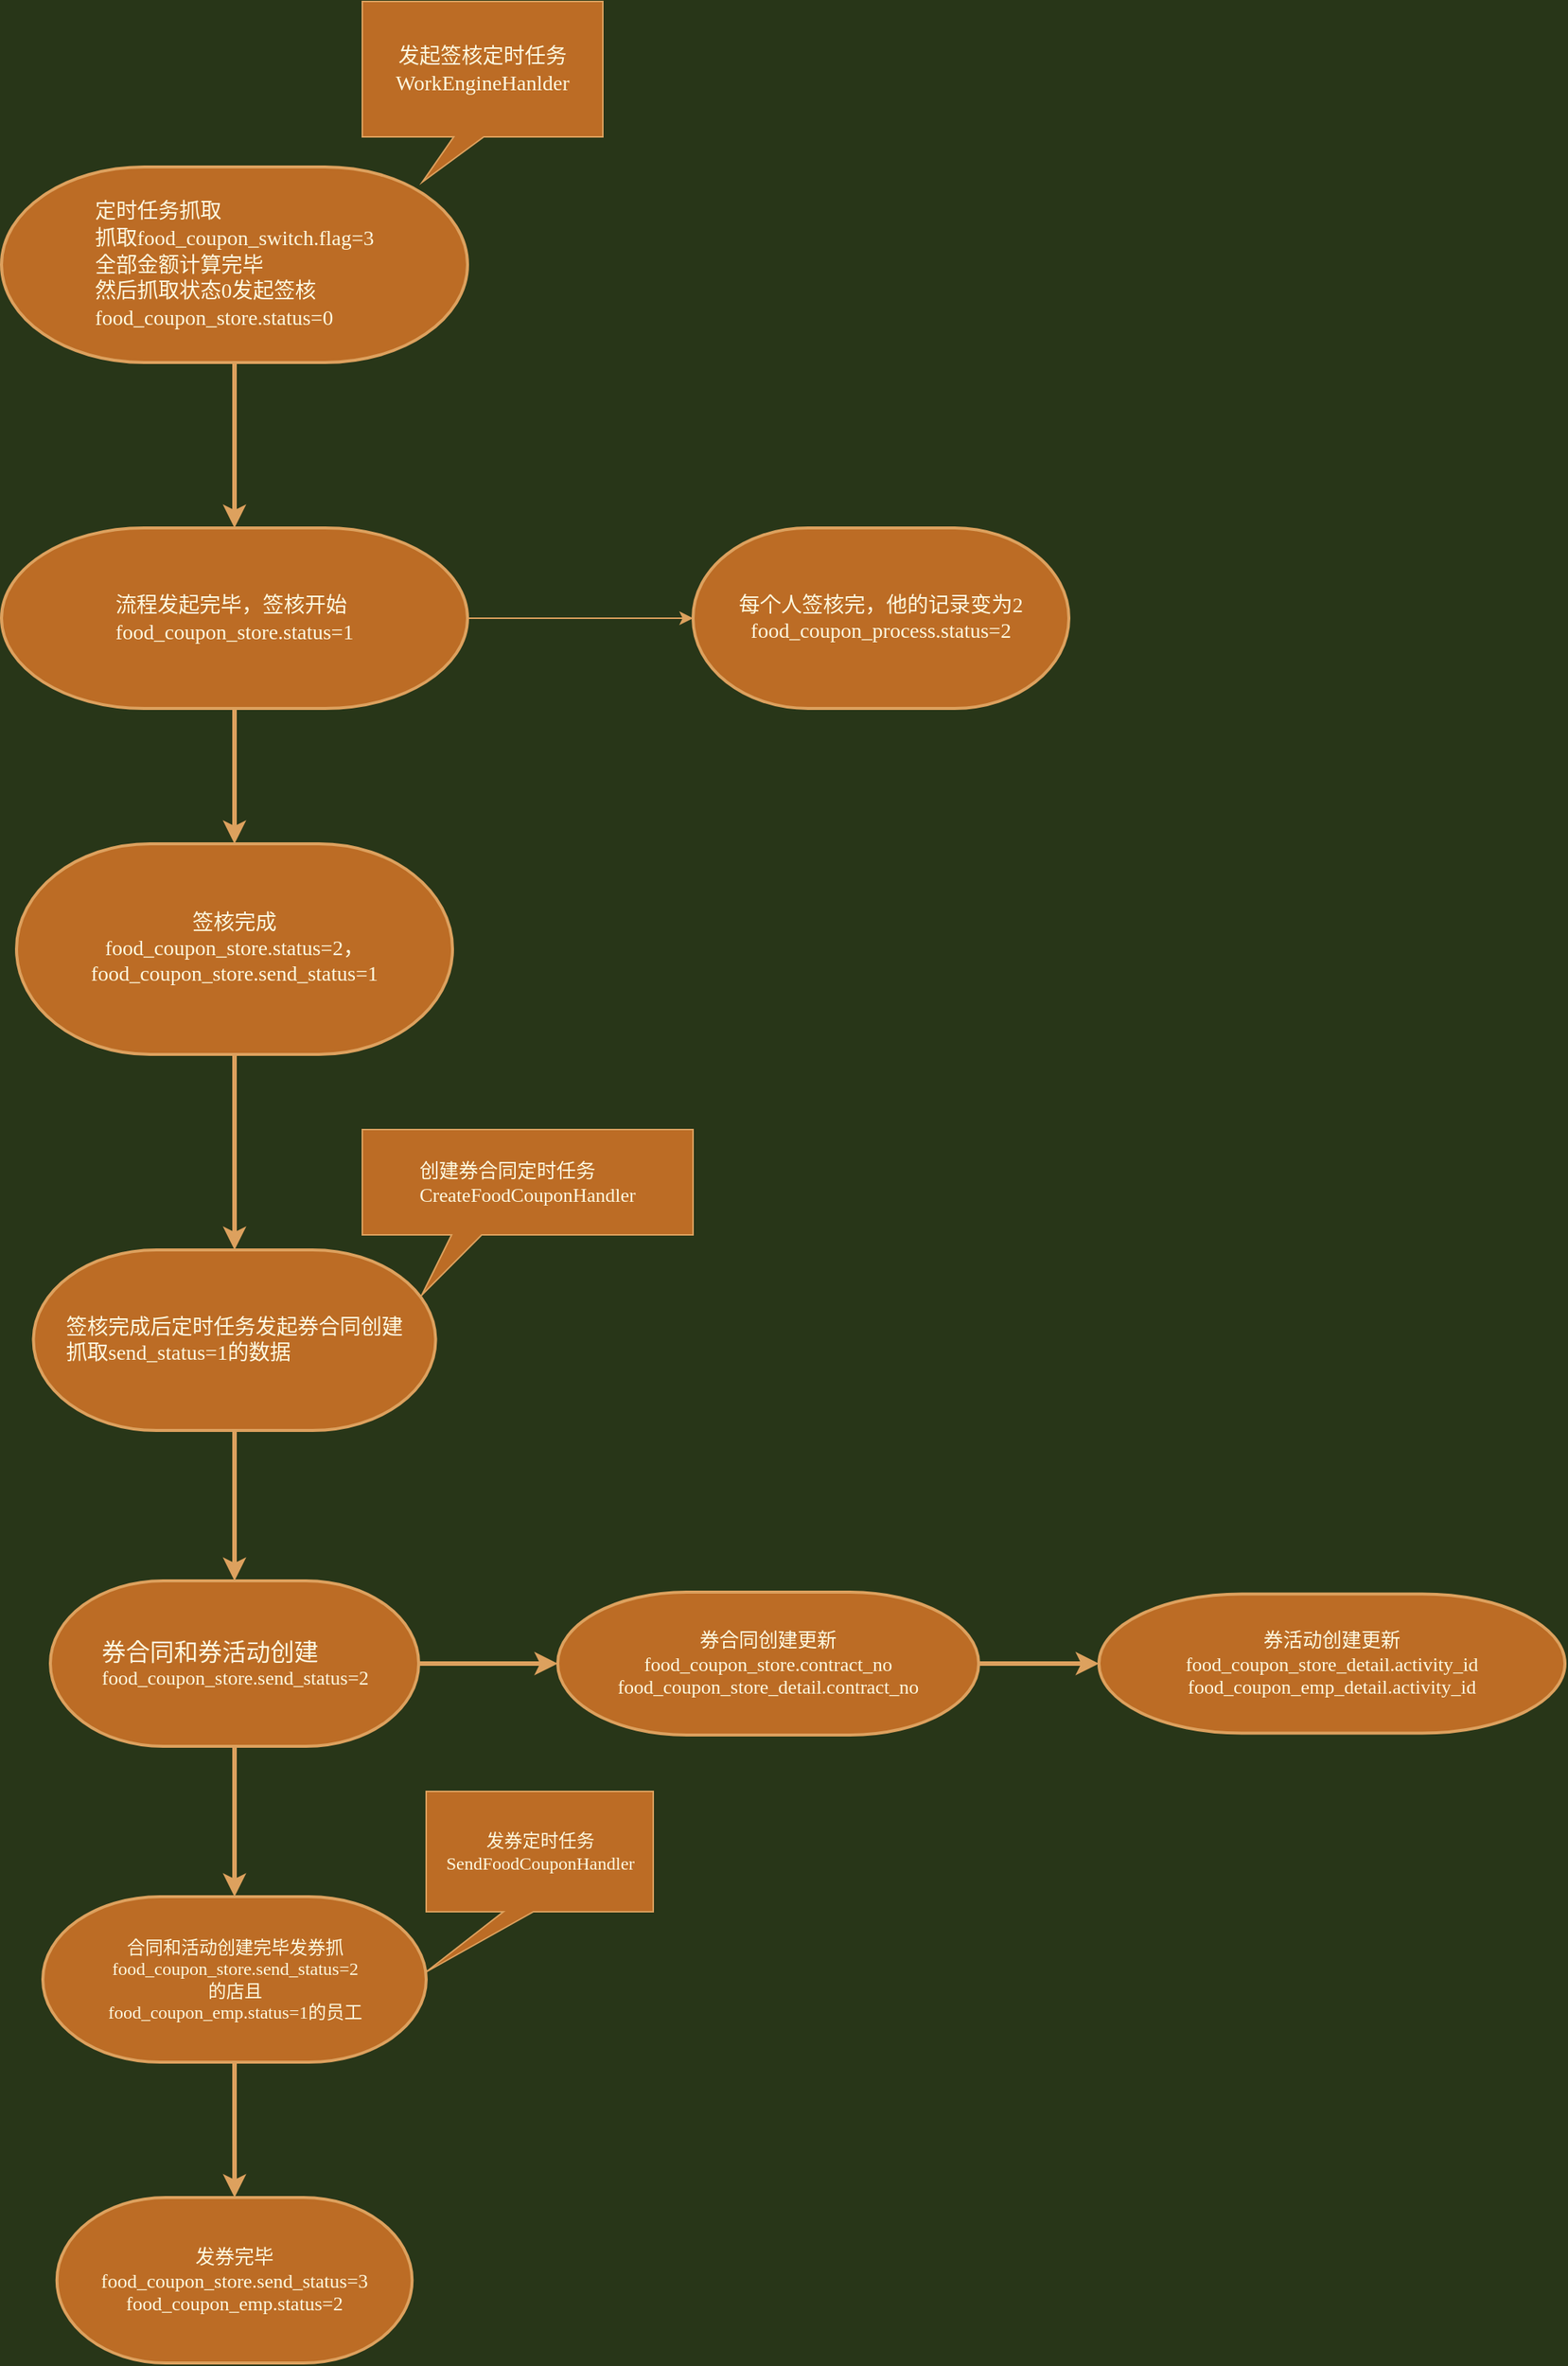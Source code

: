 <mxfile version="20.1.1" type="github">
  <diagram id="VmMP7uIes0QCA4hrSMzo" name="第 1 页">
    <mxGraphModel dx="1391" dy="778" grid="1" gridSize="10" guides="1" tooltips="1" connect="1" arrows="1" fold="1" page="1" pageScale="1" pageWidth="827" pageHeight="1169" background="#283618" math="0" shadow="0">
      <root>
        <mxCell id="0" />
        <mxCell id="1" parent="0" />
        <mxCell id="vZANhmKthYRX99wkf_Cz-3" style="edgeStyle=orthogonalEdgeStyle;rounded=0;orthogonalLoop=1;jettySize=auto;html=1;exitX=0.5;exitY=1;exitDx=0;exitDy=0;exitPerimeter=0;entryX=0.5;entryY=0;entryDx=0;entryDy=0;entryPerimeter=0;strokeColor=#DDA15E;fontColor=#FEFAE0;strokeWidth=3;labelBackgroundColor=#283618;" edge="1" parent="1" source="vZANhmKthYRX99wkf_Cz-1" target="vZANhmKthYRX99wkf_Cz-2">
          <mxGeometry relative="1" as="geometry" />
        </mxCell>
        <mxCell id="vZANhmKthYRX99wkf_Cz-1" value="&lt;div style=&quot;text-align: start; font-size: 14px;&quot; class=&quot;mind-clipboard&quot;&gt;&lt;font face=&quot;Verdana&quot; style=&quot;font-size: 14px;&quot;&gt;定时任务抓取&lt;br&gt;抓取food_coupon_switch.flag=3&lt;/font&gt;&lt;div style=&quot;&quot;&gt;&lt;font style=&quot;font-size: 14px;&quot; face=&quot;Verdana&quot;&gt;全部金额计算完毕&lt;/font&gt;&lt;div style=&quot;&quot;&gt;&lt;font style=&quot;font-size: 14px;&quot; face=&quot;Verdana&quot;&gt;然后抓取状态0发起签核&lt;br&gt;food_coupon_store.status=0&lt;/font&gt;&lt;/div&gt;&lt;/div&gt;&lt;/div&gt;" style="strokeWidth=2;html=1;shape=mxgraph.flowchart.terminator;whiteSpace=wrap;fillColor=#BC6C25;strokeColor=#DDA15E;fontColor=#FEFAE0;" vertex="1" parent="1">
          <mxGeometry x="110" y="170" width="310" height="130" as="geometry" />
        </mxCell>
        <mxCell id="vZANhmKthYRX99wkf_Cz-7" style="edgeStyle=orthogonalEdgeStyle;rounded=0;orthogonalLoop=1;jettySize=auto;html=1;entryX=0.5;entryY=0;entryDx=0;entryDy=0;entryPerimeter=0;fontFamily=Verdana;fontSize=12;strokeColor=#DDA15E;fontColor=#FEFAE0;strokeWidth=3;labelBackgroundColor=#283618;" edge="1" parent="1" source="vZANhmKthYRX99wkf_Cz-2" target="vZANhmKthYRX99wkf_Cz-6">
          <mxGeometry relative="1" as="geometry" />
        </mxCell>
        <mxCell id="vZANhmKthYRX99wkf_Cz-9" style="edgeStyle=orthogonalEdgeStyle;rounded=0;orthogonalLoop=1;jettySize=auto;html=1;fontFamily=Verdana;fontSize=12;strokeColor=#DDA15E;fontColor=#FEFAE0;labelBackgroundColor=#283618;" edge="1" parent="1" source="vZANhmKthYRX99wkf_Cz-2" target="vZANhmKthYRX99wkf_Cz-8">
          <mxGeometry relative="1" as="geometry" />
        </mxCell>
        <mxCell id="vZANhmKthYRX99wkf_Cz-2" value="&lt;div style=&quot;font-size: 14px; text-align: start;&quot; class=&quot;mind-clipboard&quot;&gt;&lt;font style=&quot;font-size: 14px;&quot; face=&quot;Verdana&quot;&gt;流程发起完毕，签核开始&lt;br&gt;food_coupon_store.status=1&lt;/font&gt;&lt;/div&gt;" style="strokeWidth=2;html=1;shape=mxgraph.flowchart.terminator;whiteSpace=wrap;fillColor=#BC6C25;strokeColor=#DDA15E;fontColor=#FEFAE0;" vertex="1" parent="1">
          <mxGeometry x="110" y="410" width="310" height="120" as="geometry" />
        </mxCell>
        <mxCell id="vZANhmKthYRX99wkf_Cz-4" value="&lt;p style=&quot;font-size: 14px;&quot;&gt;&lt;font face=&quot;宋体&quot; style=&quot;font-size: 14px;&quot;&gt;发起签核定时任务&lt;br&gt;&lt;/font&gt;&lt;font style=&quot;font-size: 14px;&quot; face=&quot;宋体&quot;&gt;WorkEngineHanlder&lt;/font&gt;&lt;/p&gt;" style="shape=callout;whiteSpace=wrap;html=1;perimeter=calloutPerimeter;fontSize=12;position2=0.25;size=30;position=0.38;fillColor=#BC6C25;strokeColor=#DDA15E;fontColor=#FEFAE0;" vertex="1" parent="1">
          <mxGeometry x="350" y="60" width="160" height="120" as="geometry" />
        </mxCell>
        <mxCell id="vZANhmKthYRX99wkf_Cz-11" style="edgeStyle=orthogonalEdgeStyle;rounded=0;orthogonalLoop=1;jettySize=auto;html=1;fontFamily=Verdana;fontSize=14;strokeColor=#DDA15E;fontColor=#FEFAE0;strokeWidth=3;labelBackgroundColor=#283618;" edge="1" parent="1" source="vZANhmKthYRX99wkf_Cz-6" target="vZANhmKthYRX99wkf_Cz-10">
          <mxGeometry relative="1" as="geometry" />
        </mxCell>
        <mxCell id="vZANhmKthYRX99wkf_Cz-6" value="&lt;div style=&quot;font-size: 14px;&quot; class=&quot;mind-clipboard&quot;&gt;&lt;div style=&quot;&quot;&gt;&lt;span style=&quot;background-color: initial;&quot;&gt;签核完成&lt;/span&gt;&lt;/div&gt;&lt;div style=&quot;&quot;&gt;&lt;font style=&quot;font-size: 14px;&quot;&gt;food_coupon_store.status=2，food_coupon_store.send_status=1&lt;/font&gt;&lt;/div&gt;&lt;/div&gt;" style="strokeWidth=2;html=1;shape=mxgraph.flowchart.terminator;whiteSpace=wrap;fontFamily=Verdana;fontSize=12;align=center;fillColor=#BC6C25;strokeColor=#DDA15E;fontColor=#FEFAE0;" vertex="1" parent="1">
          <mxGeometry x="120" y="620" width="290" height="140" as="geometry" />
        </mxCell>
        <mxCell id="vZANhmKthYRX99wkf_Cz-8" value="&lt;div style=&quot;font-size: 14px;&quot; class=&quot;mind-clipboard&quot;&gt;&lt;p&gt;每个人签核完，他的记录变为2&lt;br&gt;food_coupon_process.status=2&lt;/p&gt;&lt;/div&gt;" style="strokeWidth=2;html=1;shape=mxgraph.flowchart.terminator;whiteSpace=wrap;fontFamily=Verdana;fontSize=12;align=center;fillColor=#BC6C25;strokeColor=#DDA15E;fontColor=#FEFAE0;" vertex="1" parent="1">
          <mxGeometry x="570" y="410" width="250" height="120" as="geometry" />
        </mxCell>
        <mxCell id="vZANhmKthYRX99wkf_Cz-20" style="edgeStyle=orthogonalEdgeStyle;rounded=0;orthogonalLoop=1;jettySize=auto;html=1;exitX=0.5;exitY=1;exitDx=0;exitDy=0;exitPerimeter=0;entryX=0.5;entryY=0;entryDx=0;entryDy=0;entryPerimeter=0;fontFamily=Verdana;fontSize=13;strokeColor=#DDA15E;fontColor=#FEFAE0;strokeWidth=3;labelBackgroundColor=#283618;" edge="1" parent="1" source="vZANhmKthYRX99wkf_Cz-10" target="vZANhmKthYRX99wkf_Cz-13">
          <mxGeometry relative="1" as="geometry" />
        </mxCell>
        <mxCell id="vZANhmKthYRX99wkf_Cz-10" value="&lt;div style=&quot;text-align: start; font-size: 14px;&quot; class=&quot;mind-clipboard&quot;&gt;签核完成后定时任务发起券合同创建&lt;div&gt;抓取send_status=1的数据&lt;/div&gt;&lt;/div&gt;" style="strokeWidth=2;html=1;shape=mxgraph.flowchart.terminator;whiteSpace=wrap;fontFamily=Verdana;fontSize=12;fillColor=#BC6C25;strokeColor=#DDA15E;fontColor=#FEFAE0;" vertex="1" parent="1">
          <mxGeometry x="131.26" y="890" width="267.5" height="120" as="geometry" />
        </mxCell>
        <mxCell id="vZANhmKthYRX99wkf_Cz-12" value="&lt;div style=&quot;text-align: start; font-size: 13px;&quot; class=&quot;mind-clipboard&quot;&gt;创建券合同定时任务&lt;div&gt;CreateFoodCouponHandler&lt;br&gt;&lt;/div&gt;&lt;/div&gt;" style="shape=callout;whiteSpace=wrap;html=1;perimeter=calloutPerimeter;fontFamily=Verdana;fontSize=14;position2=0.18;size=40;position=0.27;fillColor=#BC6C25;strokeColor=#DDA15E;fontColor=#FEFAE0;" vertex="1" parent="1">
          <mxGeometry x="350" y="810" width="220" height="110" as="geometry" />
        </mxCell>
        <mxCell id="vZANhmKthYRX99wkf_Cz-21" style="edgeStyle=orthogonalEdgeStyle;rounded=0;orthogonalLoop=1;jettySize=auto;html=1;exitX=0.5;exitY=1;exitDx=0;exitDy=0;exitPerimeter=0;fontFamily=Verdana;fontSize=13;strokeColor=#DDA15E;fontColor=#FEFAE0;strokeWidth=3;labelBackgroundColor=#283618;" edge="1" parent="1" source="vZANhmKthYRX99wkf_Cz-13" target="vZANhmKthYRX99wkf_Cz-15">
          <mxGeometry relative="1" as="geometry" />
        </mxCell>
        <mxCell id="vZANhmKthYRX99wkf_Cz-27" style="edgeStyle=orthogonalEdgeStyle;rounded=0;orthogonalLoop=1;jettySize=auto;html=1;fontFamily=Verdana;fontSize=13;strokeColor=#DDA15E;fontColor=#FEFAE0;strokeWidth=3;labelBackgroundColor=#283618;" edge="1" parent="1" source="vZANhmKthYRX99wkf_Cz-13" target="vZANhmKthYRX99wkf_Cz-25">
          <mxGeometry relative="1" as="geometry" />
        </mxCell>
        <mxCell id="vZANhmKthYRX99wkf_Cz-13" value="&lt;div style=&quot;font-size: medium; text-align: start;&quot; class=&quot;mind-clipboard&quot;&gt;券合同和券活动创建&lt;div style=&quot;font-size: 13px;&quot;&gt;food_coupon_store.send_status=2&lt;/div&gt;&lt;/div&gt;" style="strokeWidth=2;html=1;shape=mxgraph.flowchart.terminator;whiteSpace=wrap;fontFamily=Verdana;fontSize=13;fillColor=#BC6C25;strokeColor=#DDA15E;fontColor=#FEFAE0;" vertex="1" parent="1">
          <mxGeometry x="142.51" y="1110" width="245" height="110" as="geometry" />
        </mxCell>
        <mxCell id="vZANhmKthYRX99wkf_Cz-22" style="edgeStyle=orthogonalEdgeStyle;rounded=0;orthogonalLoop=1;jettySize=auto;html=1;exitX=0.5;exitY=1;exitDx=0;exitDy=0;exitPerimeter=0;fontFamily=Verdana;fontSize=13;strokeColor=#DDA15E;fontColor=#FEFAE0;strokeWidth=3;labelBackgroundColor=#283618;" edge="1" parent="1" source="vZANhmKthYRX99wkf_Cz-15" target="vZANhmKthYRX99wkf_Cz-16">
          <mxGeometry relative="1" as="geometry" />
        </mxCell>
        <mxCell id="vZANhmKthYRX99wkf_Cz-15" value="&lt;div style=&quot;font-size: 12px;&quot; class=&quot;mind-clipboard&quot;&gt;合同和活动创建完毕发券抓food_coupon_store.send_status=2&lt;/div&gt;&lt;div style=&quot;font-size: 12px;&quot; class=&quot;mind-clipboard&quot;&gt;的店且&lt;/div&gt;&lt;div style=&quot;font-size: 12px;&quot; class=&quot;mind-clipboard&quot;&gt;&lt;span style=&quot;font-size: inherit;&quot;&gt;food_coupon_emp.status=1的员工&lt;/span&gt;&lt;/div&gt;" style="strokeWidth=2;html=1;shape=mxgraph.flowchart.terminator;whiteSpace=wrap;fontFamily=Verdana;fontSize=13;align=center;fillColor=#BC6C25;strokeColor=#DDA15E;fontColor=#FEFAE0;" vertex="1" parent="1">
          <mxGeometry x="137.5" y="1320" width="255" height="110" as="geometry" />
        </mxCell>
        <mxCell id="vZANhmKthYRX99wkf_Cz-16" value="&lt;div style=&quot;&quot; class=&quot;mind-clipboard&quot;&gt;&lt;div style=&quot;&quot;&gt;&lt;span style=&quot;background-color: initial;&quot;&gt;发券完毕&lt;/span&gt;&lt;/div&gt;&lt;div style=&quot;&quot;&gt;food_coupon_store.send_status=3&lt;/div&gt;&lt;div style=&quot;&quot;&gt;food_coupon_emp.status=2&lt;/div&gt;&lt;div style=&quot;font-size: medium; text-align: start;&quot;&gt;&lt;/div&gt;&lt;/div&gt;" style="strokeWidth=2;html=1;shape=mxgraph.flowchart.terminator;whiteSpace=wrap;fontFamily=Verdana;fontSize=13;fillColor=#BC6C25;strokeColor=#DDA15E;fontColor=#FEFAE0;" vertex="1" parent="1">
          <mxGeometry x="146.88" y="1520" width="236.25" height="110" as="geometry" />
        </mxCell>
        <mxCell id="vZANhmKthYRX99wkf_Cz-24" value="&lt;div style=&quot;font-size: 12px;&quot; class=&quot;mind-clipboard&quot;&gt;&lt;div style=&quot;&quot;&gt;&lt;span style=&quot;background-color: initial;&quot;&gt;发券定时任务&lt;/span&gt;&lt;/div&gt;&lt;div style=&quot;&quot;&gt;SendFoodCouponHandler&lt;br&gt;&lt;/div&gt;&lt;/div&gt;" style="shape=callout;whiteSpace=wrap;html=1;perimeter=calloutPerimeter;fontFamily=Verdana;fontSize=13;size=40;position=0.34;position2=0;fillColor=#BC6C25;strokeColor=#DDA15E;fontColor=#FEFAE0;" vertex="1" parent="1">
          <mxGeometry x="392.5" y="1250" width="151" height="120" as="geometry" />
        </mxCell>
        <mxCell id="vZANhmKthYRX99wkf_Cz-28" style="edgeStyle=orthogonalEdgeStyle;rounded=0;orthogonalLoop=1;jettySize=auto;html=1;fontFamily=Verdana;fontSize=13;strokeColor=#DDA15E;fontColor=#FEFAE0;strokeWidth=3;labelBackgroundColor=#283618;" edge="1" parent="1" source="vZANhmKthYRX99wkf_Cz-25" target="vZANhmKthYRX99wkf_Cz-26">
          <mxGeometry relative="1" as="geometry" />
        </mxCell>
        <mxCell id="vZANhmKthYRX99wkf_Cz-25" value="&lt;div style=&quot;font-size: 13px;&quot; class=&quot;mind-clipboard&quot;&gt;券合同创建更新&lt;br&gt;food_coupon_store.contract_no&lt;div&gt;food_coupon_store_detail.contract_no&lt;/div&gt;&lt;/div&gt;" style="strokeWidth=2;html=1;shape=mxgraph.flowchart.terminator;whiteSpace=wrap;fontFamily=Verdana;fontSize=12;align=center;fillColor=#BC6C25;strokeColor=#DDA15E;fontColor=#FEFAE0;" vertex="1" parent="1">
          <mxGeometry x="480" y="1117.5" width="280" height="95" as="geometry" />
        </mxCell>
        <mxCell id="vZANhmKthYRX99wkf_Cz-26" value="&lt;div style=&quot;font-size: 13px;&quot; class=&quot;mind-clipboard&quot;&gt;券活动创建更新&lt;div&gt;food_coupon_store_detail.activity_id&lt;/div&gt;&lt;div&gt;food_coupon_emp_detail.activity_id&lt;/div&gt;&lt;/div&gt;" style="strokeWidth=2;html=1;shape=mxgraph.flowchart.terminator;whiteSpace=wrap;fontFamily=Verdana;fontSize=12;align=center;fillColor=#BC6C25;strokeColor=#DDA15E;fontColor=#FEFAE0;" vertex="1" parent="1">
          <mxGeometry x="840" y="1118.75" width="310" height="92.5" as="geometry" />
        </mxCell>
      </root>
    </mxGraphModel>
  </diagram>
</mxfile>
